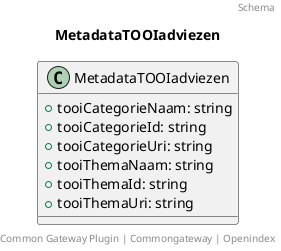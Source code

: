 @startuml
title: MetadataTOOIadviezen
footer: Common Gateway Plugin | Commongateway | Openindex 
header: Schema

class MetadataTOOIadviezen {
  + tooiCategorieNaam: string
  + tooiCategorieId: string
  + tooiCategorieUri: string
  + tooiThemaNaam: string
  + tooiThemaId: string
  + tooiThemaUri: string
}
@enduml
